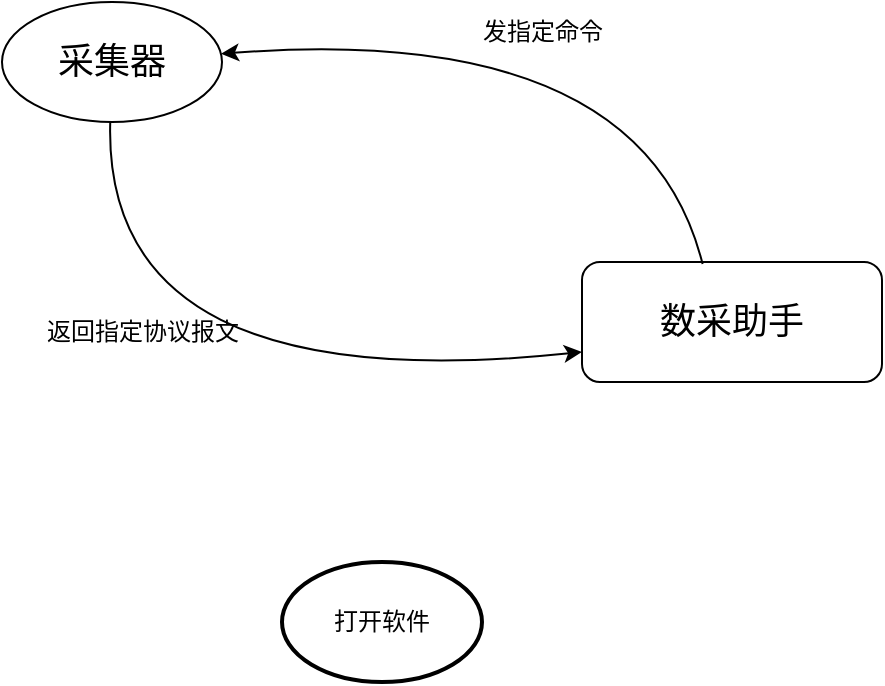 <mxfile version="27.1.1">
  <diagram name="第 1 页" id="l-hr1Tq7zodwIaVYzc8r">
    <mxGraphModel dx="946" dy="571" grid="1" gridSize="10" guides="0" tooltips="1" connect="1" arrows="1" fold="1" page="1" pageScale="1" pageWidth="827" pageHeight="1169" math="0" shadow="0">
      <root>
        <mxCell id="0" />
        <mxCell id="1" parent="0" />
        <mxCell id="AQ1igozTMxPZnZ7Eb2s4-2" value="&lt;font style=&quot;font-size: 18px;&quot;&gt;采集器&lt;/font&gt;" style="ellipse;whiteSpace=wrap;html=1;" parent="1" vertex="1">
          <mxGeometry x="190" y="50" width="110" height="60" as="geometry" />
        </mxCell>
        <mxCell id="AQ1igozTMxPZnZ7Eb2s4-4" value="&lt;font style=&quot;font-size: 18px;&quot;&gt;数采助手&lt;/font&gt;" style="rounded=1;whiteSpace=wrap;html=1;" parent="1" vertex="1">
          <mxGeometry x="480" y="180" width="150" height="60" as="geometry" />
        </mxCell>
        <mxCell id="AQ1igozTMxPZnZ7Eb2s4-5" value="" style="curved=1;endArrow=classic;html=1;rounded=0;exitX=0.402;exitY=0.017;exitDx=0;exitDy=0;exitPerimeter=0;" parent="1" source="AQ1igozTMxPZnZ7Eb2s4-4" target="AQ1igozTMxPZnZ7Eb2s4-2" edge="1">
          <mxGeometry width="50" height="50" relative="1" as="geometry">
            <mxPoint x="510" y="110" as="sourcePoint" />
            <mxPoint x="560" y="60" as="targetPoint" />
            <Array as="points">
              <mxPoint x="510" y="60" />
            </Array>
          </mxGeometry>
        </mxCell>
        <mxCell id="AQ1igozTMxPZnZ7Eb2s4-11" value="" style="curved=1;endArrow=classic;html=1;rounded=0;entryX=0;entryY=0.75;entryDx=0;entryDy=0;" parent="1" source="AQ1igozTMxPZnZ7Eb2s4-2" target="AQ1igozTMxPZnZ7Eb2s4-4" edge="1">
          <mxGeometry width="50" height="50" relative="1" as="geometry">
            <mxPoint x="280" y="240" as="sourcePoint" />
            <mxPoint x="330" y="190" as="targetPoint" />
            <Array as="points">
              <mxPoint x="240" y="250" />
            </Array>
          </mxGeometry>
        </mxCell>
        <mxCell id="AQ1igozTMxPZnZ7Eb2s4-12" value="发指定命令" style="text;html=1;align=center;verticalAlign=middle;resizable=0;points=[];autosize=1;strokeColor=none;fillColor=none;" parent="1" vertex="1">
          <mxGeometry x="420" y="50" width="80" height="30" as="geometry" />
        </mxCell>
        <mxCell id="AQ1igozTMxPZnZ7Eb2s4-13" value="返回指定协议报文" style="text;html=1;align=center;verticalAlign=middle;resizable=0;points=[];autosize=1;strokeColor=none;fillColor=none;" parent="1" vertex="1">
          <mxGeometry x="200" y="200" width="120" height="30" as="geometry" />
        </mxCell>
        <mxCell id="wPbgrhZdPtkG6O9xFBSA-1" value="打开软件" style="strokeWidth=2;html=1;shape=mxgraph.flowchart.start_1;whiteSpace=wrap;" vertex="1" parent="1">
          <mxGeometry x="330" y="330" width="100" height="60" as="geometry" />
        </mxCell>
      </root>
    </mxGraphModel>
  </diagram>
</mxfile>
